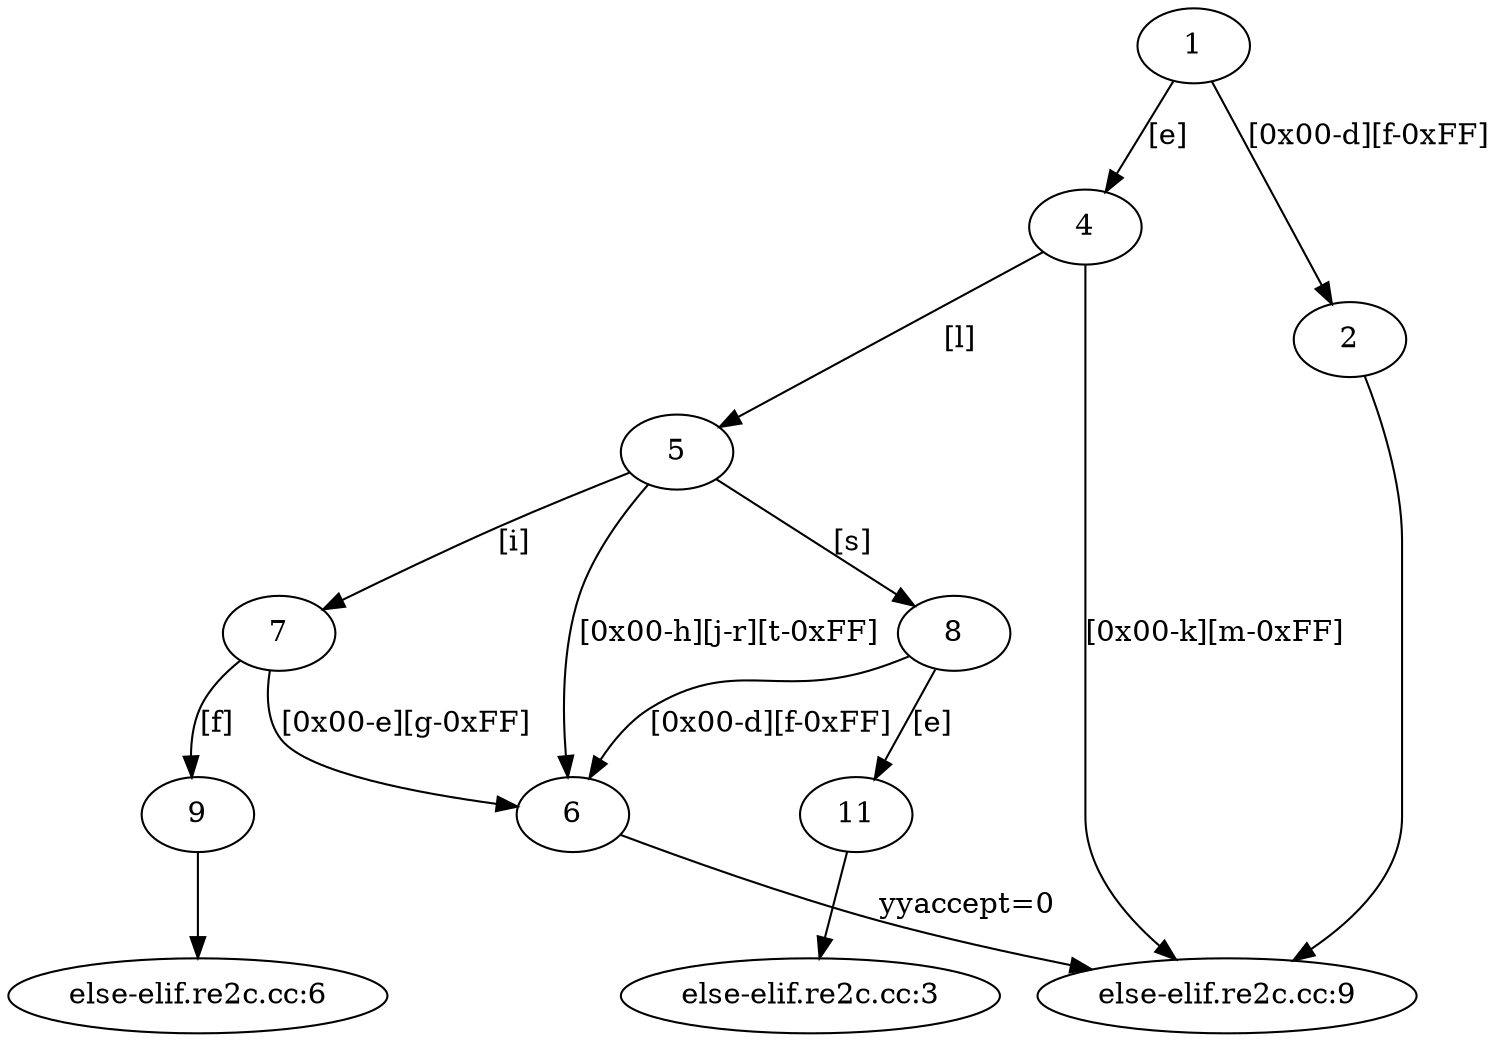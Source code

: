 /* Generated by re2c 1.0.3 on Wed Dec 30 22:05:54 2020 */
digraph re2c {
1 -> 2 [label="[0x00-d][f-0xFF]"]
1 -> 4 [label="[e]"]
2 -> 3
3 [label="else-elif.re2c.cc:9"]
4 -> 3 [label="[0x00-k][m-0xFF]"]
4 -> 5 [label="[l]"]
5 -> 6 [label="[0x00-h][j-r][t-0xFF]"]
5 -> 7 [label="[i]"]
5 -> 8 [label="[s]"]
6 -> 3 [label="yyaccept=0"]
7 -> 6 [label="[0x00-e][g-0xFF]"]
7 -> 9 [label="[f]"]
8 -> 6 [label="[0x00-d][f-0xFF]"]
8 -> 11 [label="[e]"]
9 -> 10
10 [label="else-elif.re2c.cc:6"]
11 -> 12
12 [label="else-elif.re2c.cc:3"]
}

